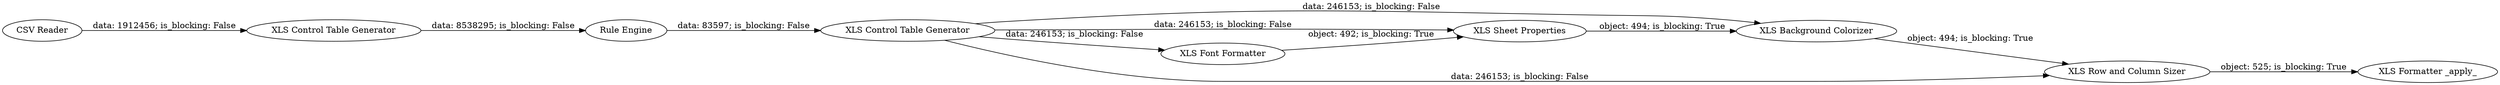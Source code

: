 digraph {
	"7349210019260829464_12" [label="XLS Background Colorizer"]
	"7349210019260829464_1" [label="CSV Reader"]
	"7349210019260829464_14" [label="XLS Formatter _apply_"]
	"7349210019260829464_3" [label="XLS Control Table Generator"]
	"7349210019260829464_15" [label="Rule Engine"]
	"7349210019260829464_8" [label="XLS Sheet Properties"]
	"7349210019260829464_4" [label="XLS Control Table Generator"]
	"7349210019260829464_9" [label="XLS Font Formatter"]
	"7349210019260829464_16" [label="XLS Row and Column Sizer"]
	"7349210019260829464_4" -> "7349210019260829464_9" [label="data: 246153; is_blocking: False"]
	"7349210019260829464_3" -> "7349210019260829464_15" [label="data: 8538295; is_blocking: False"]
	"7349210019260829464_4" -> "7349210019260829464_16" [label="data: 246153; is_blocking: False"]
	"7349210019260829464_1" -> "7349210019260829464_3" [label="data: 1912456; is_blocking: False"]
	"7349210019260829464_4" -> "7349210019260829464_8" [label="data: 246153; is_blocking: False"]
	"7349210019260829464_4" -> "7349210019260829464_12" [label="data: 246153; is_blocking: False"]
	"7349210019260829464_12" -> "7349210019260829464_16" [label="object: 494; is_blocking: True"]
	"7349210019260829464_15" -> "7349210019260829464_4" [label="data: 83597; is_blocking: False"]
	"7349210019260829464_8" -> "7349210019260829464_12" [label="object: 494; is_blocking: True"]
	"7349210019260829464_16" -> "7349210019260829464_14" [label="object: 525; is_blocking: True"]
	"7349210019260829464_9" -> "7349210019260829464_8" [label="object: 492; is_blocking: True"]
	rankdir=LR
}
